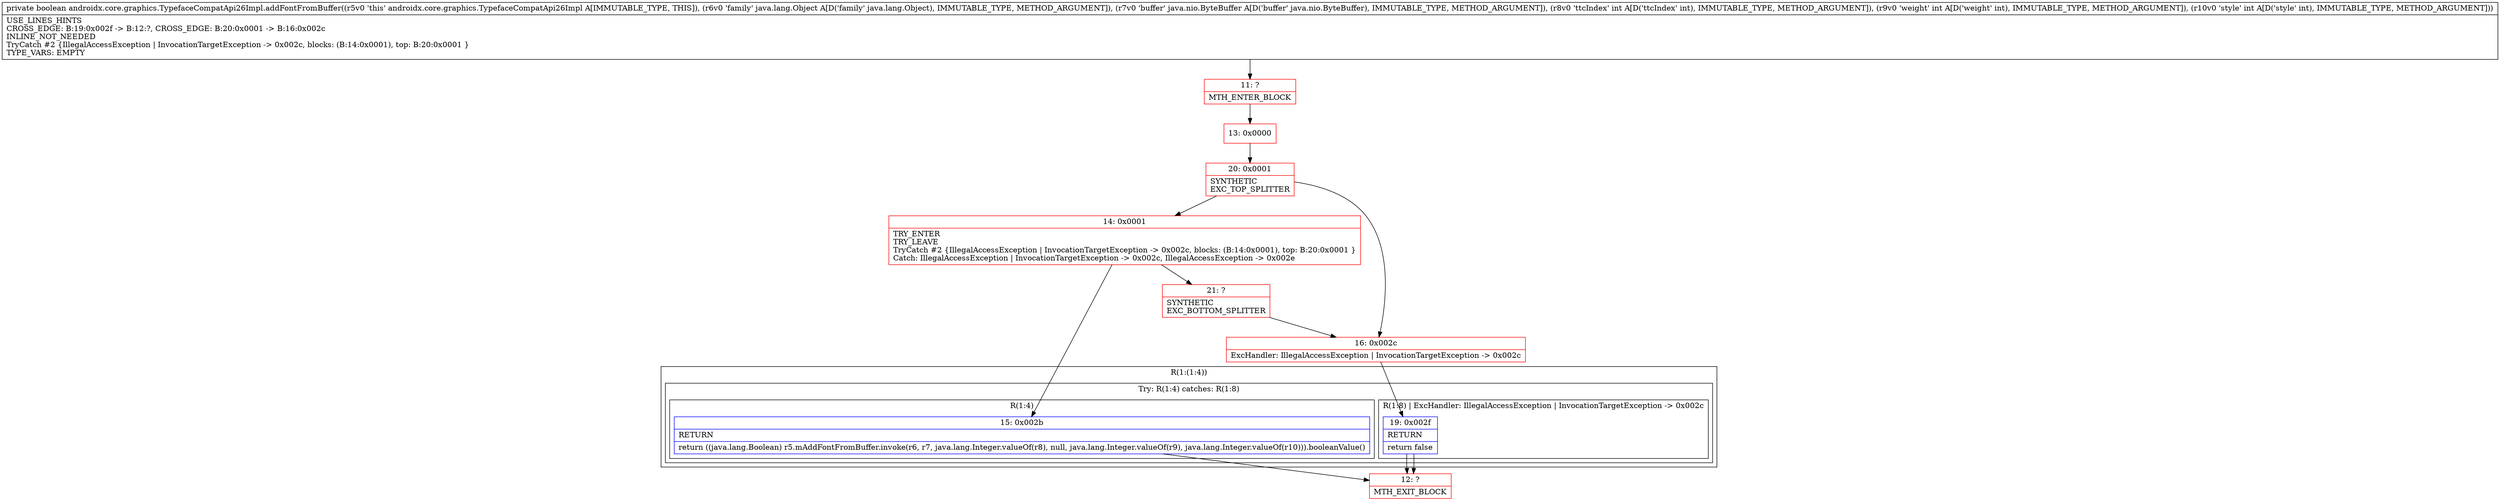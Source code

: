digraph "CFG forandroidx.core.graphics.TypefaceCompatApi26Impl.addFontFromBuffer(Ljava\/lang\/Object;Ljava\/nio\/ByteBuffer;III)Z" {
subgraph cluster_Region_1600800129 {
label = "R(1:(1:4))";
node [shape=record,color=blue];
subgraph cluster_TryCatchRegion_559963845 {
label = "Try: R(1:4) catches: R(1:8)";
node [shape=record,color=blue];
subgraph cluster_Region_1762194945 {
label = "R(1:4)";
node [shape=record,color=blue];
Node_15 [shape=record,label="{15\:\ 0x002b|RETURN\l|return ((java.lang.Boolean) r5.mAddFontFromBuffer.invoke(r6, r7, java.lang.Integer.valueOf(r8), null, java.lang.Integer.valueOf(r9), java.lang.Integer.valueOf(r10))).booleanValue()\l}"];
}
subgraph cluster_Region_408338735 {
label = "R(1:8) | ExcHandler: IllegalAccessException \| InvocationTargetException \-\> 0x002c\l";
node [shape=record,color=blue];
Node_19 [shape=record,label="{19\:\ 0x002f|RETURN\l|return false\l}"];
}
}
}
subgraph cluster_Region_408338735 {
label = "R(1:8) | ExcHandler: IllegalAccessException \| InvocationTargetException \-\> 0x002c\l";
node [shape=record,color=blue];
Node_19 [shape=record,label="{19\:\ 0x002f|RETURN\l|return false\l}"];
}
Node_11 [shape=record,color=red,label="{11\:\ ?|MTH_ENTER_BLOCK\l}"];
Node_13 [shape=record,color=red,label="{13\:\ 0x0000}"];
Node_20 [shape=record,color=red,label="{20\:\ 0x0001|SYNTHETIC\lEXC_TOP_SPLITTER\l}"];
Node_14 [shape=record,color=red,label="{14\:\ 0x0001|TRY_ENTER\lTRY_LEAVE\lTryCatch #2 \{IllegalAccessException \| InvocationTargetException \-\> 0x002c, blocks: (B:14:0x0001), top: B:20:0x0001 \}\lCatch: IllegalAccessException \| InvocationTargetException \-\> 0x002c, IllegalAccessException \-\> 0x002e\l}"];
Node_12 [shape=record,color=red,label="{12\:\ ?|MTH_EXIT_BLOCK\l}"];
Node_21 [shape=record,color=red,label="{21\:\ ?|SYNTHETIC\lEXC_BOTTOM_SPLITTER\l}"];
Node_16 [shape=record,color=red,label="{16\:\ 0x002c|ExcHandler: IllegalAccessException \| InvocationTargetException \-\> 0x002c\l}"];
MethodNode[shape=record,label="{private boolean androidx.core.graphics.TypefaceCompatApi26Impl.addFontFromBuffer((r5v0 'this' androidx.core.graphics.TypefaceCompatApi26Impl A[IMMUTABLE_TYPE, THIS]), (r6v0 'family' java.lang.Object A[D('family' java.lang.Object), IMMUTABLE_TYPE, METHOD_ARGUMENT]), (r7v0 'buffer' java.nio.ByteBuffer A[D('buffer' java.nio.ByteBuffer), IMMUTABLE_TYPE, METHOD_ARGUMENT]), (r8v0 'ttcIndex' int A[D('ttcIndex' int), IMMUTABLE_TYPE, METHOD_ARGUMENT]), (r9v0 'weight' int A[D('weight' int), IMMUTABLE_TYPE, METHOD_ARGUMENT]), (r10v0 'style' int A[D('style' int), IMMUTABLE_TYPE, METHOD_ARGUMENT]))  | USE_LINES_HINTS\lCROSS_EDGE: B:19:0x002f \-\> B:12:?, CROSS_EDGE: B:20:0x0001 \-\> B:16:0x002c\lINLINE_NOT_NEEDED\lTryCatch #2 \{IllegalAccessException \| InvocationTargetException \-\> 0x002c, blocks: (B:14:0x0001), top: B:20:0x0001 \}\lTYPE_VARS: EMPTY\l}"];
MethodNode -> Node_11;Node_15 -> Node_12;
Node_19 -> Node_12;
Node_19 -> Node_12;
Node_11 -> Node_13;
Node_13 -> Node_20;
Node_20 -> Node_14;
Node_20 -> Node_16;
Node_14 -> Node_15;
Node_14 -> Node_21;
Node_21 -> Node_16;
Node_16 -> Node_19;
}

